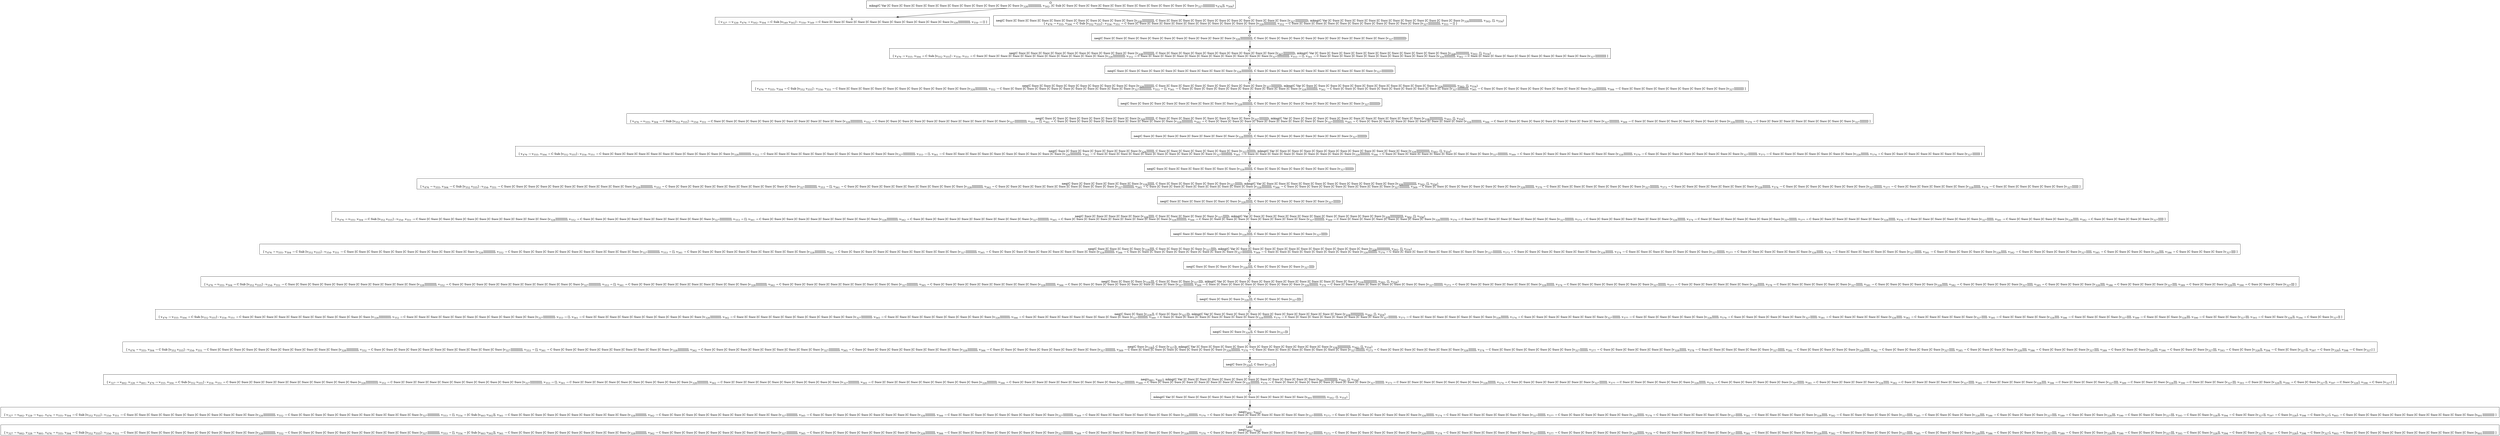 digraph {
    graph [rankdir=TB
          ,bgcolor=transparent];
    node [shape=box
         ,fillcolor=white
         ,style=filled];
    0 [label=<O <BR/> mkng(C Var [C Succ [C Succ [C Succ [C Succ [C Succ [C Succ [C Succ [C Succ [C Succ [C Succ [C Succ [v<SUB>328</SUB>]]]]]]]]]]]], v<SUB>502</SUB>, [C Sub [C Succ [C Succ [C Succ [C Succ [C Succ [C Succ [C Succ [C Succ [C Succ [C Succ [C Succ [v<SUB>327</SUB>]]]]]]]]]]] v<SUB>476</SUB>]], v<SUB>504</SUB>)>];
    1 [label=<S <BR/>  [ v<SUB>327</SUB> &rarr; v<SUB>328</SUB>, v<SUB>476</SUB> &rarr; v<SUB>502</SUB>, v<SUB>504</SUB> &rarr; C Sub [v<SUB>549</SUB> v<SUB>502</SUB>] : v<SUB>550</SUB>, v<SUB>549</SUB> &rarr; C Succ [C Succ [C Succ [C Succ [C Succ [C Succ [C Succ [C Succ [C Succ [C Succ [C Succ [v<SUB>328</SUB>]]]]]]]]]]], v<SUB>550</SUB> &rarr; [] ] >];
    2 [label=<C <BR/> neq(C Succ [C Succ [C Succ [C Succ [C Succ [C Succ [C Succ [C Succ [C Succ [C Succ [C Succ [v<SUB>328</SUB>]]]]]]]]]]], C Succ [C Succ [C Succ [C Succ [C Succ [C Succ [C Succ [C Succ [C Succ [C Succ [C Succ [v<SUB>327</SUB>]]]]]]]]]]]), mkng(C Var [C Succ [C Succ [C Succ [C Succ [C Succ [C Succ [C Succ [C Succ [C Succ [C Succ [C Succ [v<SUB>328</SUB>]]]]]]]]]]]], v<SUB>502</SUB>, [], v<SUB>554</SUB>) <BR/>  [ v<SUB>476</SUB> &rarr; v<SUB>555</SUB>, v<SUB>504</SUB> &rarr; C Sub [v<SUB>552</SUB> v<SUB>555</SUB>] : v<SUB>554</SUB>, v<SUB>551</SUB> &rarr; C Succ [C Succ [C Succ [C Succ [C Succ [C Succ [C Succ [C Succ [C Succ [C Succ [C Succ [v<SUB>328</SUB>]]]]]]]]]]], v<SUB>552</SUB> &rarr; C Succ [C Succ [C Succ [C Succ [C Succ [C Succ [C Succ [C Succ [C Succ [C Succ [C Succ [v<SUB>327</SUB>]]]]]]]]]]], v<SUB>553</SUB> &rarr; [] ] >];
    3 [label=<O <BR/> neq(C Succ [C Succ [C Succ [C Succ [C Succ [C Succ [C Succ [C Succ [C Succ [C Succ [C Succ [v<SUB>328</SUB>]]]]]]]]]]], C Succ [C Succ [C Succ [C Succ [C Succ [C Succ [C Succ [C Succ [C Succ [C Succ [C Succ [v<SUB>327</SUB>]]]]]]]]]]])>];
    4 [label=<C <BR/> neq(C Succ [C Succ [C Succ [C Succ [C Succ [C Succ [C Succ [C Succ [C Succ [C Succ [v<SUB>328</SUB>]]]]]]]]]], C Succ [C Succ [C Succ [C Succ [C Succ [C Succ [C Succ [C Succ [C Succ [C Succ [v<SUB>327</SUB>]]]]]]]]]]), mkng(C Var [C Succ [C Succ [C Succ [C Succ [C Succ [C Succ [C Succ [C Succ [C Succ [C Succ [C Succ [v<SUB>328</SUB>]]]]]]]]]]]], v<SUB>502</SUB>, [], v<SUB>554</SUB>) <BR/>  [ v<SUB>476</SUB> &rarr; v<SUB>555</SUB>, v<SUB>504</SUB> &rarr; C Sub [v<SUB>552</SUB> v<SUB>555</SUB>] : v<SUB>554</SUB>, v<SUB>551</SUB> &rarr; C Succ [C Succ [C Succ [C Succ [C Succ [C Succ [C Succ [C Succ [C Succ [C Succ [C Succ [v<SUB>328</SUB>]]]]]]]]]]], v<SUB>552</SUB> &rarr; C Succ [C Succ [C Succ [C Succ [C Succ [C Succ [C Succ [C Succ [C Succ [C Succ [C Succ [v<SUB>327</SUB>]]]]]]]]]]], v<SUB>553</SUB> &rarr; [], v<SUB>561</SUB> &rarr; C Succ [C Succ [C Succ [C Succ [C Succ [C Succ [C Succ [C Succ [C Succ [C Succ [v<SUB>328</SUB>]]]]]]]]]], v<SUB>562</SUB> &rarr; C Succ [C Succ [C Succ [C Succ [C Succ [C Succ [C Succ [C Succ [C Succ [C Succ [v<SUB>327</SUB>]]]]]]]]]] ] >];
    5 [label=<O <BR/> neq(C Succ [C Succ [C Succ [C Succ [C Succ [C Succ [C Succ [C Succ [C Succ [C Succ [v<SUB>328</SUB>]]]]]]]]]], C Succ [C Succ [C Succ [C Succ [C Succ [C Succ [C Succ [C Succ [C Succ [C Succ [v<SUB>327</SUB>]]]]]]]]]])>];
    6 [label=<C <BR/> neq(C Succ [C Succ [C Succ [C Succ [C Succ [C Succ [C Succ [C Succ [C Succ [v<SUB>328</SUB>]]]]]]]]], C Succ [C Succ [C Succ [C Succ [C Succ [C Succ [C Succ [C Succ [C Succ [v<SUB>327</SUB>]]]]]]]]]), mkng(C Var [C Succ [C Succ [C Succ [C Succ [C Succ [C Succ [C Succ [C Succ [C Succ [C Succ [C Succ [v<SUB>328</SUB>]]]]]]]]]]]], v<SUB>502</SUB>, [], v<SUB>554</SUB>) <BR/>  [ v<SUB>476</SUB> &rarr; v<SUB>555</SUB>, v<SUB>504</SUB> &rarr; C Sub [v<SUB>552</SUB> v<SUB>555</SUB>] : v<SUB>554</SUB>, v<SUB>551</SUB> &rarr; C Succ [C Succ [C Succ [C Succ [C Succ [C Succ [C Succ [C Succ [C Succ [C Succ [C Succ [v<SUB>328</SUB>]]]]]]]]]]], v<SUB>552</SUB> &rarr; C Succ [C Succ [C Succ [C Succ [C Succ [C Succ [C Succ [C Succ [C Succ [C Succ [C Succ [v<SUB>327</SUB>]]]]]]]]]]], v<SUB>553</SUB> &rarr; [], v<SUB>561</SUB> &rarr; C Succ [C Succ [C Succ [C Succ [C Succ [C Succ [C Succ [C Succ [C Succ [C Succ [v<SUB>328</SUB>]]]]]]]]]], v<SUB>562</SUB> &rarr; C Succ [C Succ [C Succ [C Succ [C Succ [C Succ [C Succ [C Succ [C Succ [C Succ [v<SUB>327</SUB>]]]]]]]]]], v<SUB>565</SUB> &rarr; C Succ [C Succ [C Succ [C Succ [C Succ [C Succ [C Succ [C Succ [C Succ [v<SUB>328</SUB>]]]]]]]]], v<SUB>566</SUB> &rarr; C Succ [C Succ [C Succ [C Succ [C Succ [C Succ [C Succ [C Succ [C Succ [v<SUB>327</SUB>]]]]]]]]] ] >];
    7 [label=<O <BR/> neq(C Succ [C Succ [C Succ [C Succ [C Succ [C Succ [C Succ [C Succ [C Succ [v<SUB>328</SUB>]]]]]]]]], C Succ [C Succ [C Succ [C Succ [C Succ [C Succ [C Succ [C Succ [C Succ [v<SUB>327</SUB>]]]]]]]]])>];
    8 [label=<C <BR/> neq(C Succ [C Succ [C Succ [C Succ [C Succ [C Succ [C Succ [C Succ [v<SUB>328</SUB>]]]]]]]], C Succ [C Succ [C Succ [C Succ [C Succ [C Succ [C Succ [C Succ [v<SUB>327</SUB>]]]]]]]]), mkng(C Var [C Succ [C Succ [C Succ [C Succ [C Succ [C Succ [C Succ [C Succ [C Succ [C Succ [C Succ [v<SUB>328</SUB>]]]]]]]]]]]], v<SUB>502</SUB>, [], v<SUB>554</SUB>) <BR/>  [ v<SUB>476</SUB> &rarr; v<SUB>555</SUB>, v<SUB>504</SUB> &rarr; C Sub [v<SUB>552</SUB> v<SUB>555</SUB>] : v<SUB>554</SUB>, v<SUB>551</SUB> &rarr; C Succ [C Succ [C Succ [C Succ [C Succ [C Succ [C Succ [C Succ [C Succ [C Succ [C Succ [v<SUB>328</SUB>]]]]]]]]]]], v<SUB>552</SUB> &rarr; C Succ [C Succ [C Succ [C Succ [C Succ [C Succ [C Succ [C Succ [C Succ [C Succ [C Succ [v<SUB>327</SUB>]]]]]]]]]]], v<SUB>553</SUB> &rarr; [], v<SUB>561</SUB> &rarr; C Succ [C Succ [C Succ [C Succ [C Succ [C Succ [C Succ [C Succ [C Succ [C Succ [v<SUB>328</SUB>]]]]]]]]]], v<SUB>562</SUB> &rarr; C Succ [C Succ [C Succ [C Succ [C Succ [C Succ [C Succ [C Succ [C Succ [C Succ [v<SUB>327</SUB>]]]]]]]]]], v<SUB>565</SUB> &rarr; C Succ [C Succ [C Succ [C Succ [C Succ [C Succ [C Succ [C Succ [C Succ [v<SUB>328</SUB>]]]]]]]]], v<SUB>566</SUB> &rarr; C Succ [C Succ [C Succ [C Succ [C Succ [C Succ [C Succ [C Succ [C Succ [v<SUB>327</SUB>]]]]]]]]], v<SUB>569</SUB> &rarr; C Succ [C Succ [C Succ [C Succ [C Succ [C Succ [C Succ [C Succ [v<SUB>328</SUB>]]]]]]]], v<SUB>570</SUB> &rarr; C Succ [C Succ [C Succ [C Succ [C Succ [C Succ [C Succ [C Succ [v<SUB>327</SUB>]]]]]]]] ] >];
    9 [label=<O <BR/> neq(C Succ [C Succ [C Succ [C Succ [C Succ [C Succ [C Succ [C Succ [v<SUB>328</SUB>]]]]]]]], C Succ [C Succ [C Succ [C Succ [C Succ [C Succ [C Succ [C Succ [v<SUB>327</SUB>]]]]]]]])>];
    10 [label=<C <BR/> neq(C Succ [C Succ [C Succ [C Succ [C Succ [C Succ [C Succ [v<SUB>328</SUB>]]]]]]], C Succ [C Succ [C Succ [C Succ [C Succ [C Succ [C Succ [v<SUB>327</SUB>]]]]]]]), mkng(C Var [C Succ [C Succ [C Succ [C Succ [C Succ [C Succ [C Succ [C Succ [C Succ [C Succ [C Succ [v<SUB>328</SUB>]]]]]]]]]]]], v<SUB>502</SUB>, [], v<SUB>554</SUB>) <BR/>  [ v<SUB>476</SUB> &rarr; v<SUB>555</SUB>, v<SUB>504</SUB> &rarr; C Sub [v<SUB>552</SUB> v<SUB>555</SUB>] : v<SUB>554</SUB>, v<SUB>551</SUB> &rarr; C Succ [C Succ [C Succ [C Succ [C Succ [C Succ [C Succ [C Succ [C Succ [C Succ [C Succ [v<SUB>328</SUB>]]]]]]]]]]], v<SUB>552</SUB> &rarr; C Succ [C Succ [C Succ [C Succ [C Succ [C Succ [C Succ [C Succ [C Succ [C Succ [C Succ [v<SUB>327</SUB>]]]]]]]]]]], v<SUB>553</SUB> &rarr; [], v<SUB>561</SUB> &rarr; C Succ [C Succ [C Succ [C Succ [C Succ [C Succ [C Succ [C Succ [C Succ [C Succ [v<SUB>328</SUB>]]]]]]]]]], v<SUB>562</SUB> &rarr; C Succ [C Succ [C Succ [C Succ [C Succ [C Succ [C Succ [C Succ [C Succ [C Succ [v<SUB>327</SUB>]]]]]]]]]], v<SUB>565</SUB> &rarr; C Succ [C Succ [C Succ [C Succ [C Succ [C Succ [C Succ [C Succ [C Succ [v<SUB>328</SUB>]]]]]]]]], v<SUB>566</SUB> &rarr; C Succ [C Succ [C Succ [C Succ [C Succ [C Succ [C Succ [C Succ [C Succ [v<SUB>327</SUB>]]]]]]]]], v<SUB>569</SUB> &rarr; C Succ [C Succ [C Succ [C Succ [C Succ [C Succ [C Succ [C Succ [v<SUB>328</SUB>]]]]]]]], v<SUB>570</SUB> &rarr; C Succ [C Succ [C Succ [C Succ [C Succ [C Succ [C Succ [C Succ [v<SUB>327</SUB>]]]]]]]], v<SUB>573</SUB> &rarr; C Succ [C Succ [C Succ [C Succ [C Succ [C Succ [C Succ [v<SUB>328</SUB>]]]]]]], v<SUB>574</SUB> &rarr; C Succ [C Succ [C Succ [C Succ [C Succ [C Succ [C Succ [v<SUB>327</SUB>]]]]]]] ] >];
    11 [label=<O <BR/> neq(C Succ [C Succ [C Succ [C Succ [C Succ [C Succ [C Succ [v<SUB>328</SUB>]]]]]]], C Succ [C Succ [C Succ [C Succ [C Succ [C Succ [C Succ [v<SUB>327</SUB>]]]]]]])>];
    12 [label=<C <BR/> neq(C Succ [C Succ [C Succ [C Succ [C Succ [C Succ [v<SUB>328</SUB>]]]]]], C Succ [C Succ [C Succ [C Succ [C Succ [C Succ [v<SUB>327</SUB>]]]]]]), mkng(C Var [C Succ [C Succ [C Succ [C Succ [C Succ [C Succ [C Succ [C Succ [C Succ [C Succ [C Succ [v<SUB>328</SUB>]]]]]]]]]]]], v<SUB>502</SUB>, [], v<SUB>554</SUB>) <BR/>  [ v<SUB>476</SUB> &rarr; v<SUB>555</SUB>, v<SUB>504</SUB> &rarr; C Sub [v<SUB>552</SUB> v<SUB>555</SUB>] : v<SUB>554</SUB>, v<SUB>551</SUB> &rarr; C Succ [C Succ [C Succ [C Succ [C Succ [C Succ [C Succ [C Succ [C Succ [C Succ [C Succ [v<SUB>328</SUB>]]]]]]]]]]], v<SUB>552</SUB> &rarr; C Succ [C Succ [C Succ [C Succ [C Succ [C Succ [C Succ [C Succ [C Succ [C Succ [C Succ [v<SUB>327</SUB>]]]]]]]]]]], v<SUB>553</SUB> &rarr; [], v<SUB>561</SUB> &rarr; C Succ [C Succ [C Succ [C Succ [C Succ [C Succ [C Succ [C Succ [C Succ [C Succ [v<SUB>328</SUB>]]]]]]]]]], v<SUB>562</SUB> &rarr; C Succ [C Succ [C Succ [C Succ [C Succ [C Succ [C Succ [C Succ [C Succ [C Succ [v<SUB>327</SUB>]]]]]]]]]], v<SUB>565</SUB> &rarr; C Succ [C Succ [C Succ [C Succ [C Succ [C Succ [C Succ [C Succ [C Succ [v<SUB>328</SUB>]]]]]]]]], v<SUB>566</SUB> &rarr; C Succ [C Succ [C Succ [C Succ [C Succ [C Succ [C Succ [C Succ [C Succ [v<SUB>327</SUB>]]]]]]]]], v<SUB>569</SUB> &rarr; C Succ [C Succ [C Succ [C Succ [C Succ [C Succ [C Succ [C Succ [v<SUB>328</SUB>]]]]]]]], v<SUB>570</SUB> &rarr; C Succ [C Succ [C Succ [C Succ [C Succ [C Succ [C Succ [C Succ [v<SUB>327</SUB>]]]]]]]], v<SUB>573</SUB> &rarr; C Succ [C Succ [C Succ [C Succ [C Succ [C Succ [C Succ [v<SUB>328</SUB>]]]]]]], v<SUB>574</SUB> &rarr; C Succ [C Succ [C Succ [C Succ [C Succ [C Succ [C Succ [v<SUB>327</SUB>]]]]]]], v<SUB>577</SUB> &rarr; C Succ [C Succ [C Succ [C Succ [C Succ [C Succ [v<SUB>328</SUB>]]]]]], v<SUB>578</SUB> &rarr; C Succ [C Succ [C Succ [C Succ [C Succ [C Succ [v<SUB>327</SUB>]]]]]] ] >];
    13 [label=<O <BR/> neq(C Succ [C Succ [C Succ [C Succ [C Succ [C Succ [v<SUB>328</SUB>]]]]]], C Succ [C Succ [C Succ [C Succ [C Succ [C Succ [v<SUB>327</SUB>]]]]]])>];
    14 [label=<C <BR/> neq(C Succ [C Succ [C Succ [C Succ [C Succ [v<SUB>328</SUB>]]]]], C Succ [C Succ [C Succ [C Succ [C Succ [v<SUB>327</SUB>]]]]]), mkng(C Var [C Succ [C Succ [C Succ [C Succ [C Succ [C Succ [C Succ [C Succ [C Succ [C Succ [C Succ [v<SUB>328</SUB>]]]]]]]]]]]], v<SUB>502</SUB>, [], v<SUB>554</SUB>) <BR/>  [ v<SUB>476</SUB> &rarr; v<SUB>555</SUB>, v<SUB>504</SUB> &rarr; C Sub [v<SUB>552</SUB> v<SUB>555</SUB>] : v<SUB>554</SUB>, v<SUB>551</SUB> &rarr; C Succ [C Succ [C Succ [C Succ [C Succ [C Succ [C Succ [C Succ [C Succ [C Succ [C Succ [v<SUB>328</SUB>]]]]]]]]]]], v<SUB>552</SUB> &rarr; C Succ [C Succ [C Succ [C Succ [C Succ [C Succ [C Succ [C Succ [C Succ [C Succ [C Succ [v<SUB>327</SUB>]]]]]]]]]]], v<SUB>553</SUB> &rarr; [], v<SUB>561</SUB> &rarr; C Succ [C Succ [C Succ [C Succ [C Succ [C Succ [C Succ [C Succ [C Succ [C Succ [v<SUB>328</SUB>]]]]]]]]]], v<SUB>562</SUB> &rarr; C Succ [C Succ [C Succ [C Succ [C Succ [C Succ [C Succ [C Succ [C Succ [C Succ [v<SUB>327</SUB>]]]]]]]]]], v<SUB>565</SUB> &rarr; C Succ [C Succ [C Succ [C Succ [C Succ [C Succ [C Succ [C Succ [C Succ [v<SUB>328</SUB>]]]]]]]]], v<SUB>566</SUB> &rarr; C Succ [C Succ [C Succ [C Succ [C Succ [C Succ [C Succ [C Succ [C Succ [v<SUB>327</SUB>]]]]]]]]], v<SUB>569</SUB> &rarr; C Succ [C Succ [C Succ [C Succ [C Succ [C Succ [C Succ [C Succ [v<SUB>328</SUB>]]]]]]]], v<SUB>570</SUB> &rarr; C Succ [C Succ [C Succ [C Succ [C Succ [C Succ [C Succ [C Succ [v<SUB>327</SUB>]]]]]]]], v<SUB>573</SUB> &rarr; C Succ [C Succ [C Succ [C Succ [C Succ [C Succ [C Succ [v<SUB>328</SUB>]]]]]]], v<SUB>574</SUB> &rarr; C Succ [C Succ [C Succ [C Succ [C Succ [C Succ [C Succ [v<SUB>327</SUB>]]]]]]], v<SUB>577</SUB> &rarr; C Succ [C Succ [C Succ [C Succ [C Succ [C Succ [v<SUB>328</SUB>]]]]]], v<SUB>578</SUB> &rarr; C Succ [C Succ [C Succ [C Succ [C Succ [C Succ [v<SUB>327</SUB>]]]]]], v<SUB>581</SUB> &rarr; C Succ [C Succ [C Succ [C Succ [C Succ [v<SUB>328</SUB>]]]]], v<SUB>582</SUB> &rarr; C Succ [C Succ [C Succ [C Succ [C Succ [v<SUB>327</SUB>]]]]] ] >];
    15 [label=<O <BR/> neq(C Succ [C Succ [C Succ [C Succ [C Succ [v<SUB>328</SUB>]]]]], C Succ [C Succ [C Succ [C Succ [C Succ [v<SUB>327</SUB>]]]]])>];
    16 [label=<C <BR/> neq(C Succ [C Succ [C Succ [C Succ [v<SUB>328</SUB>]]]], C Succ [C Succ [C Succ [C Succ [v<SUB>327</SUB>]]]]), mkng(C Var [C Succ [C Succ [C Succ [C Succ [C Succ [C Succ [C Succ [C Succ [C Succ [C Succ [C Succ [v<SUB>328</SUB>]]]]]]]]]]]], v<SUB>502</SUB>, [], v<SUB>554</SUB>) <BR/>  [ v<SUB>476</SUB> &rarr; v<SUB>555</SUB>, v<SUB>504</SUB> &rarr; C Sub [v<SUB>552</SUB> v<SUB>555</SUB>] : v<SUB>554</SUB>, v<SUB>551</SUB> &rarr; C Succ [C Succ [C Succ [C Succ [C Succ [C Succ [C Succ [C Succ [C Succ [C Succ [C Succ [v<SUB>328</SUB>]]]]]]]]]]], v<SUB>552</SUB> &rarr; C Succ [C Succ [C Succ [C Succ [C Succ [C Succ [C Succ [C Succ [C Succ [C Succ [C Succ [v<SUB>327</SUB>]]]]]]]]]]], v<SUB>553</SUB> &rarr; [], v<SUB>561</SUB> &rarr; C Succ [C Succ [C Succ [C Succ [C Succ [C Succ [C Succ [C Succ [C Succ [C Succ [v<SUB>328</SUB>]]]]]]]]]], v<SUB>562</SUB> &rarr; C Succ [C Succ [C Succ [C Succ [C Succ [C Succ [C Succ [C Succ [C Succ [C Succ [v<SUB>327</SUB>]]]]]]]]]], v<SUB>565</SUB> &rarr; C Succ [C Succ [C Succ [C Succ [C Succ [C Succ [C Succ [C Succ [C Succ [v<SUB>328</SUB>]]]]]]]]], v<SUB>566</SUB> &rarr; C Succ [C Succ [C Succ [C Succ [C Succ [C Succ [C Succ [C Succ [C Succ [v<SUB>327</SUB>]]]]]]]]], v<SUB>569</SUB> &rarr; C Succ [C Succ [C Succ [C Succ [C Succ [C Succ [C Succ [C Succ [v<SUB>328</SUB>]]]]]]]], v<SUB>570</SUB> &rarr; C Succ [C Succ [C Succ [C Succ [C Succ [C Succ [C Succ [C Succ [v<SUB>327</SUB>]]]]]]]], v<SUB>573</SUB> &rarr; C Succ [C Succ [C Succ [C Succ [C Succ [C Succ [C Succ [v<SUB>328</SUB>]]]]]]], v<SUB>574</SUB> &rarr; C Succ [C Succ [C Succ [C Succ [C Succ [C Succ [C Succ [v<SUB>327</SUB>]]]]]]], v<SUB>577</SUB> &rarr; C Succ [C Succ [C Succ [C Succ [C Succ [C Succ [v<SUB>328</SUB>]]]]]], v<SUB>578</SUB> &rarr; C Succ [C Succ [C Succ [C Succ [C Succ [C Succ [v<SUB>327</SUB>]]]]]], v<SUB>581</SUB> &rarr; C Succ [C Succ [C Succ [C Succ [C Succ [v<SUB>328</SUB>]]]]], v<SUB>582</SUB> &rarr; C Succ [C Succ [C Succ [C Succ [C Succ [v<SUB>327</SUB>]]]]], v<SUB>585</SUB> &rarr; C Succ [C Succ [C Succ [C Succ [v<SUB>328</SUB>]]]], v<SUB>586</SUB> &rarr; C Succ [C Succ [C Succ [C Succ [v<SUB>327</SUB>]]]] ] >];
    17 [label=<O <BR/> neq(C Succ [C Succ [C Succ [C Succ [v<SUB>328</SUB>]]]], C Succ [C Succ [C Succ [C Succ [v<SUB>327</SUB>]]]])>];
    18 [label=<C <BR/> neq(C Succ [C Succ [C Succ [v<SUB>328</SUB>]]], C Succ [C Succ [C Succ [v<SUB>327</SUB>]]]), mkng(C Var [C Succ [C Succ [C Succ [C Succ [C Succ [C Succ [C Succ [C Succ [C Succ [C Succ [C Succ [v<SUB>328</SUB>]]]]]]]]]]]], v<SUB>502</SUB>, [], v<SUB>554</SUB>) <BR/>  [ v<SUB>476</SUB> &rarr; v<SUB>555</SUB>, v<SUB>504</SUB> &rarr; C Sub [v<SUB>552</SUB> v<SUB>555</SUB>] : v<SUB>554</SUB>, v<SUB>551</SUB> &rarr; C Succ [C Succ [C Succ [C Succ [C Succ [C Succ [C Succ [C Succ [C Succ [C Succ [C Succ [v<SUB>328</SUB>]]]]]]]]]]], v<SUB>552</SUB> &rarr; C Succ [C Succ [C Succ [C Succ [C Succ [C Succ [C Succ [C Succ [C Succ [C Succ [C Succ [v<SUB>327</SUB>]]]]]]]]]]], v<SUB>553</SUB> &rarr; [], v<SUB>561</SUB> &rarr; C Succ [C Succ [C Succ [C Succ [C Succ [C Succ [C Succ [C Succ [C Succ [C Succ [v<SUB>328</SUB>]]]]]]]]]], v<SUB>562</SUB> &rarr; C Succ [C Succ [C Succ [C Succ [C Succ [C Succ [C Succ [C Succ [C Succ [C Succ [v<SUB>327</SUB>]]]]]]]]]], v<SUB>565</SUB> &rarr; C Succ [C Succ [C Succ [C Succ [C Succ [C Succ [C Succ [C Succ [C Succ [v<SUB>328</SUB>]]]]]]]]], v<SUB>566</SUB> &rarr; C Succ [C Succ [C Succ [C Succ [C Succ [C Succ [C Succ [C Succ [C Succ [v<SUB>327</SUB>]]]]]]]]], v<SUB>569</SUB> &rarr; C Succ [C Succ [C Succ [C Succ [C Succ [C Succ [C Succ [C Succ [v<SUB>328</SUB>]]]]]]]], v<SUB>570</SUB> &rarr; C Succ [C Succ [C Succ [C Succ [C Succ [C Succ [C Succ [C Succ [v<SUB>327</SUB>]]]]]]]], v<SUB>573</SUB> &rarr; C Succ [C Succ [C Succ [C Succ [C Succ [C Succ [C Succ [v<SUB>328</SUB>]]]]]]], v<SUB>574</SUB> &rarr; C Succ [C Succ [C Succ [C Succ [C Succ [C Succ [C Succ [v<SUB>327</SUB>]]]]]]], v<SUB>577</SUB> &rarr; C Succ [C Succ [C Succ [C Succ [C Succ [C Succ [v<SUB>328</SUB>]]]]]], v<SUB>578</SUB> &rarr; C Succ [C Succ [C Succ [C Succ [C Succ [C Succ [v<SUB>327</SUB>]]]]]], v<SUB>581</SUB> &rarr; C Succ [C Succ [C Succ [C Succ [C Succ [v<SUB>328</SUB>]]]]], v<SUB>582</SUB> &rarr; C Succ [C Succ [C Succ [C Succ [C Succ [v<SUB>327</SUB>]]]]], v<SUB>585</SUB> &rarr; C Succ [C Succ [C Succ [C Succ [v<SUB>328</SUB>]]]], v<SUB>586</SUB> &rarr; C Succ [C Succ [C Succ [C Succ [v<SUB>327</SUB>]]]], v<SUB>589</SUB> &rarr; C Succ [C Succ [C Succ [v<SUB>328</SUB>]]], v<SUB>590</SUB> &rarr; C Succ [C Succ [C Succ [v<SUB>327</SUB>]]] ] >];
    19 [label=<O <BR/> neq(C Succ [C Succ [C Succ [v<SUB>328</SUB>]]], C Succ [C Succ [C Succ [v<SUB>327</SUB>]]])>];
    20 [label=<C <BR/> neq(C Succ [C Succ [v<SUB>328</SUB>]], C Succ [C Succ [v<SUB>327</SUB>]]), mkng(C Var [C Succ [C Succ [C Succ [C Succ [C Succ [C Succ [C Succ [C Succ [C Succ [C Succ [C Succ [v<SUB>328</SUB>]]]]]]]]]]]], v<SUB>502</SUB>, [], v<SUB>554</SUB>) <BR/>  [ v<SUB>476</SUB> &rarr; v<SUB>555</SUB>, v<SUB>504</SUB> &rarr; C Sub [v<SUB>552</SUB> v<SUB>555</SUB>] : v<SUB>554</SUB>, v<SUB>551</SUB> &rarr; C Succ [C Succ [C Succ [C Succ [C Succ [C Succ [C Succ [C Succ [C Succ [C Succ [C Succ [v<SUB>328</SUB>]]]]]]]]]]], v<SUB>552</SUB> &rarr; C Succ [C Succ [C Succ [C Succ [C Succ [C Succ [C Succ [C Succ [C Succ [C Succ [C Succ [v<SUB>327</SUB>]]]]]]]]]]], v<SUB>553</SUB> &rarr; [], v<SUB>561</SUB> &rarr; C Succ [C Succ [C Succ [C Succ [C Succ [C Succ [C Succ [C Succ [C Succ [C Succ [v<SUB>328</SUB>]]]]]]]]]], v<SUB>562</SUB> &rarr; C Succ [C Succ [C Succ [C Succ [C Succ [C Succ [C Succ [C Succ [C Succ [C Succ [v<SUB>327</SUB>]]]]]]]]]], v<SUB>565</SUB> &rarr; C Succ [C Succ [C Succ [C Succ [C Succ [C Succ [C Succ [C Succ [C Succ [v<SUB>328</SUB>]]]]]]]]], v<SUB>566</SUB> &rarr; C Succ [C Succ [C Succ [C Succ [C Succ [C Succ [C Succ [C Succ [C Succ [v<SUB>327</SUB>]]]]]]]]], v<SUB>569</SUB> &rarr; C Succ [C Succ [C Succ [C Succ [C Succ [C Succ [C Succ [C Succ [v<SUB>328</SUB>]]]]]]]], v<SUB>570</SUB> &rarr; C Succ [C Succ [C Succ [C Succ [C Succ [C Succ [C Succ [C Succ [v<SUB>327</SUB>]]]]]]]], v<SUB>573</SUB> &rarr; C Succ [C Succ [C Succ [C Succ [C Succ [C Succ [C Succ [v<SUB>328</SUB>]]]]]]], v<SUB>574</SUB> &rarr; C Succ [C Succ [C Succ [C Succ [C Succ [C Succ [C Succ [v<SUB>327</SUB>]]]]]]], v<SUB>577</SUB> &rarr; C Succ [C Succ [C Succ [C Succ [C Succ [C Succ [v<SUB>328</SUB>]]]]]], v<SUB>578</SUB> &rarr; C Succ [C Succ [C Succ [C Succ [C Succ [C Succ [v<SUB>327</SUB>]]]]]], v<SUB>581</SUB> &rarr; C Succ [C Succ [C Succ [C Succ [C Succ [v<SUB>328</SUB>]]]]], v<SUB>582</SUB> &rarr; C Succ [C Succ [C Succ [C Succ [C Succ [v<SUB>327</SUB>]]]]], v<SUB>585</SUB> &rarr; C Succ [C Succ [C Succ [C Succ [v<SUB>328</SUB>]]]], v<SUB>586</SUB> &rarr; C Succ [C Succ [C Succ [C Succ [v<SUB>327</SUB>]]]], v<SUB>589</SUB> &rarr; C Succ [C Succ [C Succ [v<SUB>328</SUB>]]], v<SUB>590</SUB> &rarr; C Succ [C Succ [C Succ [v<SUB>327</SUB>]]], v<SUB>593</SUB> &rarr; C Succ [C Succ [v<SUB>328</SUB>]], v<SUB>594</SUB> &rarr; C Succ [C Succ [v<SUB>327</SUB>]] ] >];
    21 [label=<O <BR/> neq(C Succ [C Succ [v<SUB>328</SUB>]], C Succ [C Succ [v<SUB>327</SUB>]])>];
    22 [label=<C <BR/> neq(C Succ [v<SUB>328</SUB>], C Succ [v<SUB>327</SUB>]), mkng(C Var [C Succ [C Succ [C Succ [C Succ [C Succ [C Succ [C Succ [C Succ [C Succ [C Succ [C Succ [v<SUB>328</SUB>]]]]]]]]]]]], v<SUB>502</SUB>, [], v<SUB>554</SUB>) <BR/>  [ v<SUB>476</SUB> &rarr; v<SUB>555</SUB>, v<SUB>504</SUB> &rarr; C Sub [v<SUB>552</SUB> v<SUB>555</SUB>] : v<SUB>554</SUB>, v<SUB>551</SUB> &rarr; C Succ [C Succ [C Succ [C Succ [C Succ [C Succ [C Succ [C Succ [C Succ [C Succ [C Succ [v<SUB>328</SUB>]]]]]]]]]]], v<SUB>552</SUB> &rarr; C Succ [C Succ [C Succ [C Succ [C Succ [C Succ [C Succ [C Succ [C Succ [C Succ [C Succ [v<SUB>327</SUB>]]]]]]]]]]], v<SUB>553</SUB> &rarr; [], v<SUB>561</SUB> &rarr; C Succ [C Succ [C Succ [C Succ [C Succ [C Succ [C Succ [C Succ [C Succ [C Succ [v<SUB>328</SUB>]]]]]]]]]], v<SUB>562</SUB> &rarr; C Succ [C Succ [C Succ [C Succ [C Succ [C Succ [C Succ [C Succ [C Succ [C Succ [v<SUB>327</SUB>]]]]]]]]]], v<SUB>565</SUB> &rarr; C Succ [C Succ [C Succ [C Succ [C Succ [C Succ [C Succ [C Succ [C Succ [v<SUB>328</SUB>]]]]]]]]], v<SUB>566</SUB> &rarr; C Succ [C Succ [C Succ [C Succ [C Succ [C Succ [C Succ [C Succ [C Succ [v<SUB>327</SUB>]]]]]]]]], v<SUB>569</SUB> &rarr; C Succ [C Succ [C Succ [C Succ [C Succ [C Succ [C Succ [C Succ [v<SUB>328</SUB>]]]]]]]], v<SUB>570</SUB> &rarr; C Succ [C Succ [C Succ [C Succ [C Succ [C Succ [C Succ [C Succ [v<SUB>327</SUB>]]]]]]]], v<SUB>573</SUB> &rarr; C Succ [C Succ [C Succ [C Succ [C Succ [C Succ [C Succ [v<SUB>328</SUB>]]]]]]], v<SUB>574</SUB> &rarr; C Succ [C Succ [C Succ [C Succ [C Succ [C Succ [C Succ [v<SUB>327</SUB>]]]]]]], v<SUB>577</SUB> &rarr; C Succ [C Succ [C Succ [C Succ [C Succ [C Succ [v<SUB>328</SUB>]]]]]], v<SUB>578</SUB> &rarr; C Succ [C Succ [C Succ [C Succ [C Succ [C Succ [v<SUB>327</SUB>]]]]]], v<SUB>581</SUB> &rarr; C Succ [C Succ [C Succ [C Succ [C Succ [v<SUB>328</SUB>]]]]], v<SUB>582</SUB> &rarr; C Succ [C Succ [C Succ [C Succ [C Succ [v<SUB>327</SUB>]]]]], v<SUB>585</SUB> &rarr; C Succ [C Succ [C Succ [C Succ [v<SUB>328</SUB>]]]], v<SUB>586</SUB> &rarr; C Succ [C Succ [C Succ [C Succ [v<SUB>327</SUB>]]]], v<SUB>589</SUB> &rarr; C Succ [C Succ [C Succ [v<SUB>328</SUB>]]], v<SUB>590</SUB> &rarr; C Succ [C Succ [C Succ [v<SUB>327</SUB>]]], v<SUB>593</SUB> &rarr; C Succ [C Succ [v<SUB>328</SUB>]], v<SUB>594</SUB> &rarr; C Succ [C Succ [v<SUB>327</SUB>]], v<SUB>597</SUB> &rarr; C Succ [v<SUB>328</SUB>], v<SUB>598</SUB> &rarr; C Succ [v<SUB>327</SUB>] ] >];
    23 [label=<O <BR/> neq(C Succ [v<SUB>328</SUB>], C Succ [v<SUB>327</SUB>])>];
    24 [label=<C <BR/> neq(v<SUB>601</SUB>, v<SUB>602</SUB>), mkng(C Var [C Succ [C Succ [C Succ [C Succ [C Succ [C Succ [C Succ [C Succ [C Succ [C Succ [C Succ [v<SUB>601</SUB>]]]]]]]]]]]], v<SUB>502</SUB>, [], v<SUB>554</SUB>) <BR/>  [ v<SUB>327</SUB> &rarr; v<SUB>602</SUB>, v<SUB>328</SUB> &rarr; v<SUB>601</SUB>, v<SUB>476</SUB> &rarr; v<SUB>555</SUB>, v<SUB>504</SUB> &rarr; C Sub [v<SUB>552</SUB> v<SUB>555</SUB>] : v<SUB>554</SUB>, v<SUB>551</SUB> &rarr; C Succ [C Succ [C Succ [C Succ [C Succ [C Succ [C Succ [C Succ [C Succ [C Succ [C Succ [v<SUB>328</SUB>]]]]]]]]]]], v<SUB>552</SUB> &rarr; C Succ [C Succ [C Succ [C Succ [C Succ [C Succ [C Succ [C Succ [C Succ [C Succ [C Succ [v<SUB>327</SUB>]]]]]]]]]]], v<SUB>553</SUB> &rarr; [], v<SUB>561</SUB> &rarr; C Succ [C Succ [C Succ [C Succ [C Succ [C Succ [C Succ [C Succ [C Succ [C Succ [v<SUB>328</SUB>]]]]]]]]]], v<SUB>562</SUB> &rarr; C Succ [C Succ [C Succ [C Succ [C Succ [C Succ [C Succ [C Succ [C Succ [C Succ [v<SUB>327</SUB>]]]]]]]]]], v<SUB>565</SUB> &rarr; C Succ [C Succ [C Succ [C Succ [C Succ [C Succ [C Succ [C Succ [C Succ [v<SUB>328</SUB>]]]]]]]]], v<SUB>566</SUB> &rarr; C Succ [C Succ [C Succ [C Succ [C Succ [C Succ [C Succ [C Succ [C Succ [v<SUB>327</SUB>]]]]]]]]], v<SUB>569</SUB> &rarr; C Succ [C Succ [C Succ [C Succ [C Succ [C Succ [C Succ [C Succ [v<SUB>328</SUB>]]]]]]]], v<SUB>570</SUB> &rarr; C Succ [C Succ [C Succ [C Succ [C Succ [C Succ [C Succ [C Succ [v<SUB>327</SUB>]]]]]]]], v<SUB>573</SUB> &rarr; C Succ [C Succ [C Succ [C Succ [C Succ [C Succ [C Succ [v<SUB>328</SUB>]]]]]]], v<SUB>574</SUB> &rarr; C Succ [C Succ [C Succ [C Succ [C Succ [C Succ [C Succ [v<SUB>327</SUB>]]]]]]], v<SUB>577</SUB> &rarr; C Succ [C Succ [C Succ [C Succ [C Succ [C Succ [v<SUB>328</SUB>]]]]]], v<SUB>578</SUB> &rarr; C Succ [C Succ [C Succ [C Succ [C Succ [C Succ [v<SUB>327</SUB>]]]]]], v<SUB>581</SUB> &rarr; C Succ [C Succ [C Succ [C Succ [C Succ [v<SUB>328</SUB>]]]]], v<SUB>582</SUB> &rarr; C Succ [C Succ [C Succ [C Succ [C Succ [v<SUB>327</SUB>]]]]], v<SUB>585</SUB> &rarr; C Succ [C Succ [C Succ [C Succ [v<SUB>328</SUB>]]]], v<SUB>586</SUB> &rarr; C Succ [C Succ [C Succ [C Succ [v<SUB>327</SUB>]]]], v<SUB>589</SUB> &rarr; C Succ [C Succ [C Succ [v<SUB>328</SUB>]]], v<SUB>590</SUB> &rarr; C Succ [C Succ [C Succ [v<SUB>327</SUB>]]], v<SUB>593</SUB> &rarr; C Succ [C Succ [v<SUB>328</SUB>]], v<SUB>594</SUB> &rarr; C Succ [C Succ [v<SUB>327</SUB>]], v<SUB>597</SUB> &rarr; C Succ [v<SUB>328</SUB>], v<SUB>598</SUB> &rarr; C Succ [v<SUB>327</SUB>] ] >];
    25 [label=<O <BR/> mkng(C Var [C Succ [C Succ [C Succ [C Succ [C Succ [C Succ [C Succ [C Succ [C Succ [C Succ [C Succ [v<SUB>601</SUB>]]]]]]]]]]]], v<SUB>502</SUB>, [], v<SUB>554</SUB>)>];
    26 [label=<C <BR/> neq(v<SUB>601</SUB>, v<SUB>602</SUB>) <BR/>  [ v<SUB>327</SUB> &rarr; v<SUB>602</SUB>, v<SUB>328</SUB> &rarr; v<SUB>601</SUB>, v<SUB>476</SUB> &rarr; v<SUB>555</SUB>, v<SUB>504</SUB> &rarr; C Sub [v<SUB>552</SUB> v<SUB>555</SUB>] : v<SUB>554</SUB>, v<SUB>551</SUB> &rarr; C Succ [C Succ [C Succ [C Succ [C Succ [C Succ [C Succ [C Succ [C Succ [C Succ [C Succ [v<SUB>328</SUB>]]]]]]]]]]], v<SUB>552</SUB> &rarr; C Succ [C Succ [C Succ [C Succ [C Succ [C Succ [C Succ [C Succ [C Succ [C Succ [C Succ [v<SUB>327</SUB>]]]]]]]]]]], v<SUB>553</SUB> &rarr; [], v<SUB>554</SUB> &rarr; [C Sub [v<SUB>603</SUB> v<SUB>502</SUB>]], v<SUB>561</SUB> &rarr; C Succ [C Succ [C Succ [C Succ [C Succ [C Succ [C Succ [C Succ [C Succ [C Succ [v<SUB>328</SUB>]]]]]]]]]], v<SUB>562</SUB> &rarr; C Succ [C Succ [C Succ [C Succ [C Succ [C Succ [C Succ [C Succ [C Succ [C Succ [v<SUB>327</SUB>]]]]]]]]]], v<SUB>565</SUB> &rarr; C Succ [C Succ [C Succ [C Succ [C Succ [C Succ [C Succ [C Succ [C Succ [v<SUB>328</SUB>]]]]]]]]], v<SUB>566</SUB> &rarr; C Succ [C Succ [C Succ [C Succ [C Succ [C Succ [C Succ [C Succ [C Succ [v<SUB>327</SUB>]]]]]]]]], v<SUB>569</SUB> &rarr; C Succ [C Succ [C Succ [C Succ [C Succ [C Succ [C Succ [C Succ [v<SUB>328</SUB>]]]]]]]], v<SUB>570</SUB> &rarr; C Succ [C Succ [C Succ [C Succ [C Succ [C Succ [C Succ [C Succ [v<SUB>327</SUB>]]]]]]]], v<SUB>573</SUB> &rarr; C Succ [C Succ [C Succ [C Succ [C Succ [C Succ [C Succ [v<SUB>328</SUB>]]]]]]], v<SUB>574</SUB> &rarr; C Succ [C Succ [C Succ [C Succ [C Succ [C Succ [C Succ [v<SUB>327</SUB>]]]]]]], v<SUB>577</SUB> &rarr; C Succ [C Succ [C Succ [C Succ [C Succ [C Succ [v<SUB>328</SUB>]]]]]], v<SUB>578</SUB> &rarr; C Succ [C Succ [C Succ [C Succ [C Succ [C Succ [v<SUB>327</SUB>]]]]]], v<SUB>581</SUB> &rarr; C Succ [C Succ [C Succ [C Succ [C Succ [v<SUB>328</SUB>]]]]], v<SUB>582</SUB> &rarr; C Succ [C Succ [C Succ [C Succ [C Succ [v<SUB>327</SUB>]]]]], v<SUB>585</SUB> &rarr; C Succ [C Succ [C Succ [C Succ [v<SUB>328</SUB>]]]], v<SUB>586</SUB> &rarr; C Succ [C Succ [C Succ [C Succ [v<SUB>327</SUB>]]]], v<SUB>589</SUB> &rarr; C Succ [C Succ [C Succ [v<SUB>328</SUB>]]], v<SUB>590</SUB> &rarr; C Succ [C Succ [C Succ [v<SUB>327</SUB>]]], v<SUB>593</SUB> &rarr; C Succ [C Succ [v<SUB>328</SUB>]], v<SUB>594</SUB> &rarr; C Succ [C Succ [v<SUB>327</SUB>]], v<SUB>597</SUB> &rarr; C Succ [v<SUB>328</SUB>], v<SUB>598</SUB> &rarr; C Succ [v<SUB>327</SUB>], v<SUB>603</SUB> &rarr; C Succ [C Succ [C Succ [C Succ [C Succ [C Succ [C Succ [C Succ [C Succ [C Succ [C Succ [v<SUB>601</SUB>]]]]]]]]]]] ] >];
    27 [label=<Leaf <BR/> neq(v<SUB>601</SUB>, v<SUB>602</SUB>) <BR/>  [ v<SUB>327</SUB> &rarr; v<SUB>602</SUB>, v<SUB>328</SUB> &rarr; v<SUB>601</SUB>, v<SUB>476</SUB> &rarr; v<SUB>555</SUB>, v<SUB>504</SUB> &rarr; C Sub [v<SUB>552</SUB> v<SUB>555</SUB>] : v<SUB>554</SUB>, v<SUB>551</SUB> &rarr; C Succ [C Succ [C Succ [C Succ [C Succ [C Succ [C Succ [C Succ [C Succ [C Succ [C Succ [v<SUB>328</SUB>]]]]]]]]]]], v<SUB>552</SUB> &rarr; C Succ [C Succ [C Succ [C Succ [C Succ [C Succ [C Succ [C Succ [C Succ [C Succ [C Succ [v<SUB>327</SUB>]]]]]]]]]]], v<SUB>553</SUB> &rarr; [], v<SUB>554</SUB> &rarr; [C Sub [v<SUB>603</SUB> v<SUB>502</SUB>]], v<SUB>561</SUB> &rarr; C Succ [C Succ [C Succ [C Succ [C Succ [C Succ [C Succ [C Succ [C Succ [C Succ [v<SUB>328</SUB>]]]]]]]]]], v<SUB>562</SUB> &rarr; C Succ [C Succ [C Succ [C Succ [C Succ [C Succ [C Succ [C Succ [C Succ [C Succ [v<SUB>327</SUB>]]]]]]]]]], v<SUB>565</SUB> &rarr; C Succ [C Succ [C Succ [C Succ [C Succ [C Succ [C Succ [C Succ [C Succ [v<SUB>328</SUB>]]]]]]]]], v<SUB>566</SUB> &rarr; C Succ [C Succ [C Succ [C Succ [C Succ [C Succ [C Succ [C Succ [C Succ [v<SUB>327</SUB>]]]]]]]]], v<SUB>569</SUB> &rarr; C Succ [C Succ [C Succ [C Succ [C Succ [C Succ [C Succ [C Succ [v<SUB>328</SUB>]]]]]]]], v<SUB>570</SUB> &rarr; C Succ [C Succ [C Succ [C Succ [C Succ [C Succ [C Succ [C Succ [v<SUB>327</SUB>]]]]]]]], v<SUB>573</SUB> &rarr; C Succ [C Succ [C Succ [C Succ [C Succ [C Succ [C Succ [v<SUB>328</SUB>]]]]]]], v<SUB>574</SUB> &rarr; C Succ [C Succ [C Succ [C Succ [C Succ [C Succ [C Succ [v<SUB>327</SUB>]]]]]]], v<SUB>577</SUB> &rarr; C Succ [C Succ [C Succ [C Succ [C Succ [C Succ [v<SUB>328</SUB>]]]]]], v<SUB>578</SUB> &rarr; C Succ [C Succ [C Succ [C Succ [C Succ [C Succ [v<SUB>327</SUB>]]]]]], v<SUB>581</SUB> &rarr; C Succ [C Succ [C Succ [C Succ [C Succ [v<SUB>328</SUB>]]]]], v<SUB>582</SUB> &rarr; C Succ [C Succ [C Succ [C Succ [C Succ [v<SUB>327</SUB>]]]]], v<SUB>585</SUB> &rarr; C Succ [C Succ [C Succ [C Succ [v<SUB>328</SUB>]]]], v<SUB>586</SUB> &rarr; C Succ [C Succ [C Succ [C Succ [v<SUB>327</SUB>]]]], v<SUB>589</SUB> &rarr; C Succ [C Succ [C Succ [v<SUB>328</SUB>]]], v<SUB>590</SUB> &rarr; C Succ [C Succ [C Succ [v<SUB>327</SUB>]]], v<SUB>593</SUB> &rarr; C Succ [C Succ [v<SUB>328</SUB>]], v<SUB>594</SUB> &rarr; C Succ [C Succ [v<SUB>327</SUB>]], v<SUB>597</SUB> &rarr; C Succ [v<SUB>328</SUB>], v<SUB>598</SUB> &rarr; C Succ [v<SUB>327</SUB>], v<SUB>603</SUB> &rarr; C Succ [C Succ [C Succ [C Succ [C Succ [C Succ [C Succ [C Succ [C Succ [C Succ [C Succ [v<SUB>601</SUB>]]]]]]]]]]] ] >];
    0 -> 1 [label=""];
    0 -> 2 [label=""];
    2 -> 3 [label=""];
    3 -> 4 [label=""];
    4 -> 5 [label=""];
    5 -> 6 [label=""];
    6 -> 7 [label=""];
    7 -> 8 [label=""];
    8 -> 9 [label=""];
    9 -> 10 [label=""];
    10 -> 11 [label=""];
    11 -> 12 [label=""];
    12 -> 13 [label=""];
    13 -> 14 [label=""];
    14 -> 15 [label=""];
    15 -> 16 [label=""];
    16 -> 17 [label=""];
    17 -> 18 [label=""];
    18 -> 19 [label=""];
    19 -> 20 [label=""];
    20 -> 21 [label=""];
    21 -> 22 [label=""];
    22 -> 23 [label=""];
    23 -> 24 [label=""];
    24 -> 25 [label=""];
    25 -> 26 [label=""];
    26 -> 27 [label=""];
}